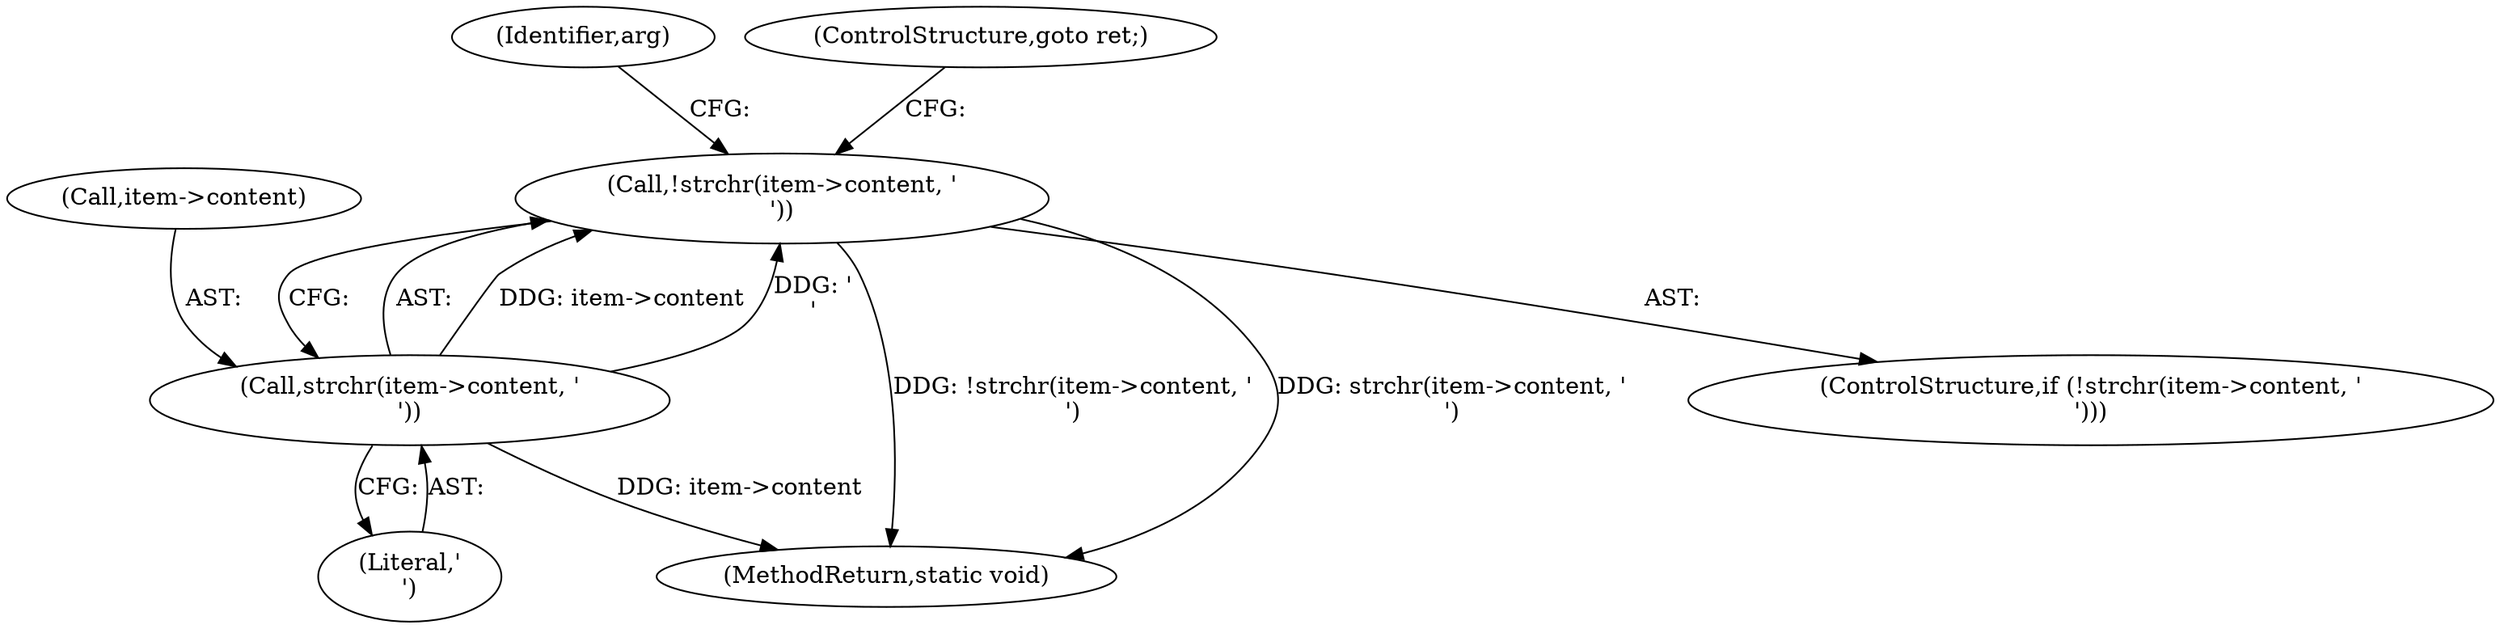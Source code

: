 digraph "0_libreport_257578a23d1537a2d235aaa2b1488ee4f818e360_1@API" {
"1000132" [label="(Call,!strchr(item->content, '\n'))"];
"1000133" [label="(Call,strchr(item->content, '\n'))"];
"1000143" [label="(Identifier,arg)"];
"1000133" [label="(Call,strchr(item->content, '\n'))"];
"1000137" [label="(Literal,'\n')"];
"1000134" [label="(Call,item->content)"];
"1000138" [label="(ControlStructure,goto ret;)"];
"1000132" [label="(Call,!strchr(item->content, '\n'))"];
"1000131" [label="(ControlStructure,if (!strchr(item->content, '\n')))"];
"1000277" [label="(MethodReturn,static void)"];
"1000132" -> "1000131"  [label="AST: "];
"1000132" -> "1000133"  [label="CFG: "];
"1000133" -> "1000132"  [label="AST: "];
"1000138" -> "1000132"  [label="CFG: "];
"1000143" -> "1000132"  [label="CFG: "];
"1000132" -> "1000277"  [label="DDG: !strchr(item->content, '\n')"];
"1000132" -> "1000277"  [label="DDG: strchr(item->content, '\n')"];
"1000133" -> "1000132"  [label="DDG: item->content"];
"1000133" -> "1000132"  [label="DDG: '\n'"];
"1000133" -> "1000137"  [label="CFG: "];
"1000134" -> "1000133"  [label="AST: "];
"1000137" -> "1000133"  [label="AST: "];
"1000133" -> "1000277"  [label="DDG: item->content"];
}
